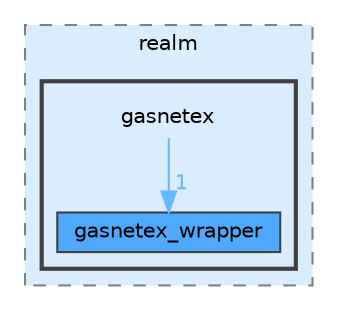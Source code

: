 digraph "/home/runner/work/realm/realm/realm-src/src/realm/gasnetex"
{
 // LATEX_PDF_SIZE
  bgcolor="transparent";
  edge [fontname=Helvetica,fontsize=10,labelfontname=Helvetica,labelfontsize=10];
  node [fontname=Helvetica,fontsize=10,shape=box,height=0.2,width=0.4];
  compound=true
  subgraph clusterdir_06cde62235d8b7ed0bac91e2b7ac07d2 {
    graph [ bgcolor="#daedff", pencolor="grey50", label="realm", fontname=Helvetica,fontsize=10 style="filled,dashed", URL="dir_06cde62235d8b7ed0bac91e2b7ac07d2.html",tooltip=""]
  subgraph clusterdir_95db98224eb943a7bf30450c20eb751e {
    graph [ bgcolor="#daedff", pencolor="grey25", label="", fontname=Helvetica,fontsize=10 style="filled,bold", URL="dir_95db98224eb943a7bf30450c20eb751e.html",tooltip=""]
    dir_95db98224eb943a7bf30450c20eb751e [shape=plaintext, label="gasnetex"];
  dir_73f8be3c5ea7d463c3b56215daf0d455 [label="gasnetex_wrapper", fillcolor="#4ea9ff", color="grey25", style="filled", URL="dir_73f8be3c5ea7d463c3b56215daf0d455.html",tooltip=""];
  }
  }
  dir_95db98224eb943a7bf30450c20eb751e->dir_73f8be3c5ea7d463c3b56215daf0d455 [headlabel="1", labeldistance=1.5 headhref="dir_000004_000005.html" href="dir_000004_000005.html" color="steelblue1" fontcolor="steelblue1"];
}
